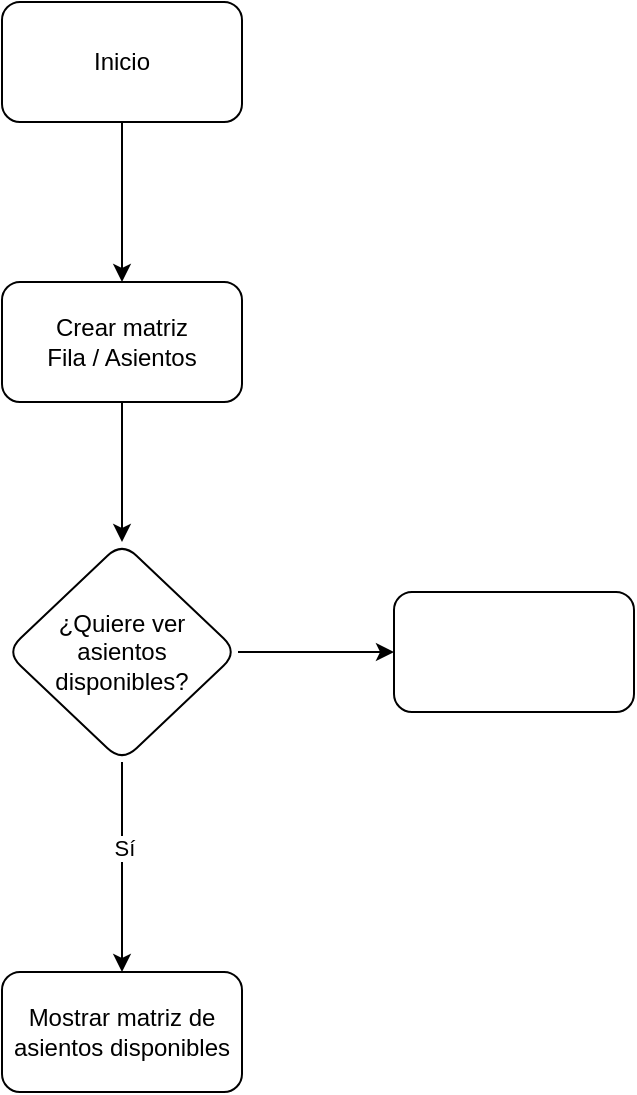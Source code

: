 <mxfile version="28.0.6">
  <diagram name="Página-1" id="hySo2tLGD912Be9zUDPh">
    <mxGraphModel dx="926" dy="443" grid="1" gridSize="10" guides="1" tooltips="1" connect="1" arrows="1" fold="1" page="1" pageScale="1" pageWidth="827" pageHeight="1169" math="0" shadow="0">
      <root>
        <mxCell id="0" />
        <mxCell id="1" parent="0" />
        <mxCell id="ZJuZRrXr0vsj2xK_6Rtq-3" value="" style="edgeStyle=orthogonalEdgeStyle;rounded=0;orthogonalLoop=1;jettySize=auto;html=1;" edge="1" parent="1" source="ZJuZRrXr0vsj2xK_6Rtq-1" target="ZJuZRrXr0vsj2xK_6Rtq-2">
          <mxGeometry relative="1" as="geometry" />
        </mxCell>
        <mxCell id="ZJuZRrXr0vsj2xK_6Rtq-1" value="Inicio" style="rounded=1;whiteSpace=wrap;html=1;" vertex="1" parent="1">
          <mxGeometry x="354" y="40" width="120" height="60" as="geometry" />
        </mxCell>
        <mxCell id="ZJuZRrXr0vsj2xK_6Rtq-5" value="" style="edgeStyle=orthogonalEdgeStyle;rounded=0;orthogonalLoop=1;jettySize=auto;html=1;" edge="1" parent="1" source="ZJuZRrXr0vsj2xK_6Rtq-2" target="ZJuZRrXr0vsj2xK_6Rtq-4">
          <mxGeometry relative="1" as="geometry" />
        </mxCell>
        <mxCell id="ZJuZRrXr0vsj2xK_6Rtq-2" value="Crear matriz&lt;div&gt;Fila / Asientos&lt;/div&gt;" style="whiteSpace=wrap;html=1;rounded=1;" vertex="1" parent="1">
          <mxGeometry x="354" y="180" width="120" height="60" as="geometry" />
        </mxCell>
        <mxCell id="ZJuZRrXr0vsj2xK_6Rtq-7" value="" style="edgeStyle=orthogonalEdgeStyle;rounded=0;orthogonalLoop=1;jettySize=auto;html=1;" edge="1" parent="1" source="ZJuZRrXr0vsj2xK_6Rtq-4" target="ZJuZRrXr0vsj2xK_6Rtq-6">
          <mxGeometry relative="1" as="geometry" />
        </mxCell>
        <mxCell id="ZJuZRrXr0vsj2xK_6Rtq-8" value="Sí" style="edgeLabel;html=1;align=center;verticalAlign=middle;resizable=0;points=[];" vertex="1" connectable="0" parent="ZJuZRrXr0vsj2xK_6Rtq-7">
          <mxGeometry x="-0.184" y="1" relative="1" as="geometry">
            <mxPoint as="offset" />
          </mxGeometry>
        </mxCell>
        <mxCell id="ZJuZRrXr0vsj2xK_6Rtq-10" value="" style="edgeStyle=orthogonalEdgeStyle;rounded=0;orthogonalLoop=1;jettySize=auto;html=1;" edge="1" parent="1" source="ZJuZRrXr0vsj2xK_6Rtq-4" target="ZJuZRrXr0vsj2xK_6Rtq-9">
          <mxGeometry relative="1" as="geometry" />
        </mxCell>
        <mxCell id="ZJuZRrXr0vsj2xK_6Rtq-4" value="¿Quiere ver&lt;div&gt;asientos disponibles?&lt;/div&gt;" style="rhombus;whiteSpace=wrap;html=1;rounded=1;" vertex="1" parent="1">
          <mxGeometry x="356" y="310" width="116" height="110" as="geometry" />
        </mxCell>
        <mxCell id="ZJuZRrXr0vsj2xK_6Rtq-6" value="Mostrar matriz de asientos disponibles" style="whiteSpace=wrap;html=1;rounded=1;" vertex="1" parent="1">
          <mxGeometry x="354" y="525" width="120" height="60" as="geometry" />
        </mxCell>
        <mxCell id="ZJuZRrXr0vsj2xK_6Rtq-9" value="" style="whiteSpace=wrap;html=1;rounded=1;" vertex="1" parent="1">
          <mxGeometry x="550" y="335" width="120" height="60" as="geometry" />
        </mxCell>
      </root>
    </mxGraphModel>
  </diagram>
</mxfile>

